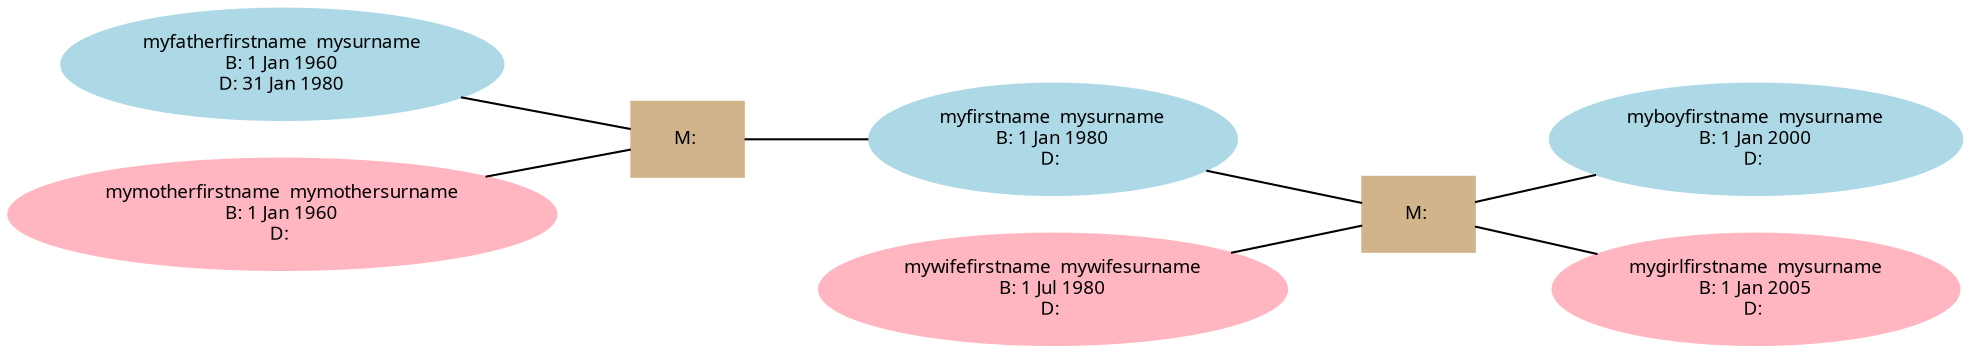 # Graphviz 'dot' file
# Generated by MGedcom 0.72
# 21 Feb 2009
digraph tree {
rankdir = LR
bgcolor=white
node [color=green, style=filled, fontname=verdana, fontsize=9];
edge [color=black,dir=none];
I0005 [label="myfatherfirstname  mysurname\nB: 1 Jan 1960\nD: 31 Jan 1980",color=lightblue ]
F0002 [ shape=box, ranksep=0.1, orientation=270.0, label="M: ", color=tan ]
I0005 -> F0002 [ weight=10]
I0006 [label="mymotherfirstname  mymothersurname\nB: 1 Jan 1960\nD: ",color=lightpink ]
I0006 -> F0002 [ weight=10]
F0002 -> I0001
I0001 [label="myfirstname  mysurname\nB: 1 Jan 1980\nD: ",color=lightblue ]
F0001 [ shape=box, ranksep=0.1, orientation=270.0, label="M: ", color=tan ]
I0001 -> F0001 [ weight=10]
I0002 [label="mywifefirstname  mywifesurname\nB: 1 Jul 1980\nD: ",color=lightpink ]
I0002 -> F0001 [ weight=10]
{
rank=same; ordering=out; I0003;I0004;
I0003 -> I0004 [ style=invis ]
}
F0001 -> I0003
I0003 [label="myboyfirstname  mysurname\nB: 1 Jan 2000\nD: ",color=lightblue ]
F0001 -> I0004
I0004 [label="mygirlfirstname  mysurname\nB: 1 Jan 2005\nD: ",color=lightpink ]
}
